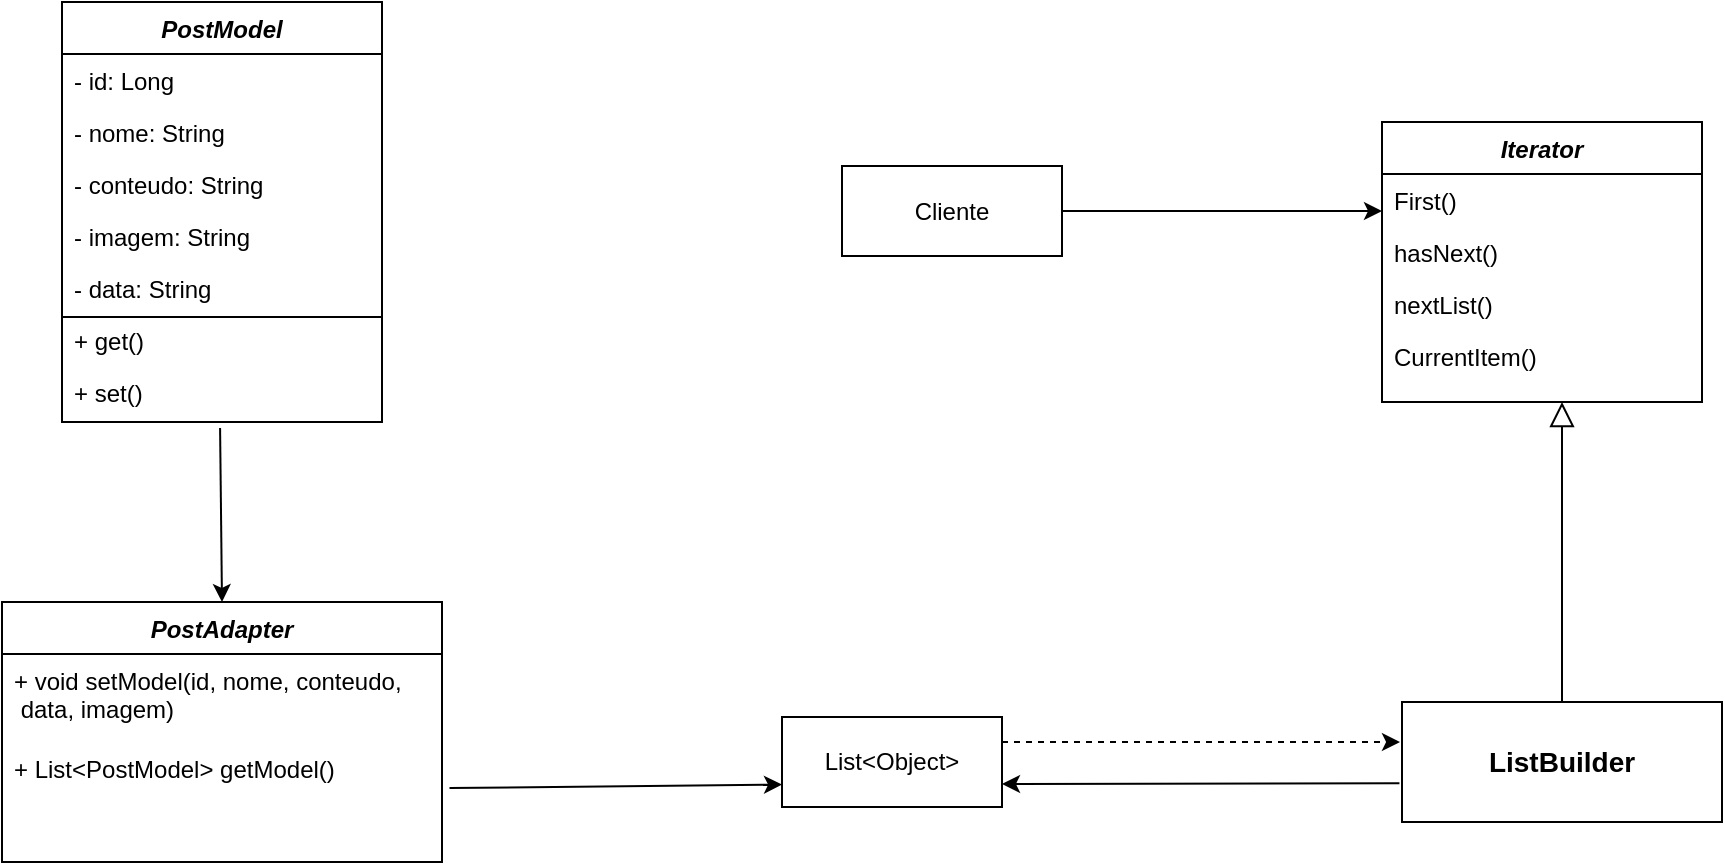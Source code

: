 <mxfile version="13.0.1" type="device"><diagram id="C5RBs43oDa-KdzZeNtuy" name="Page-1"><mxGraphModel dx="868" dy="433" grid="1" gridSize="10" guides="1" tooltips="1" connect="1" arrows="1" fold="1" page="1" pageScale="1" pageWidth="827" pageHeight="1169" math="0" shadow="0"><root><mxCell id="WIyWlLk6GJQsqaUBKTNV-0"/><mxCell id="WIyWlLk6GJQsqaUBKTNV-1" parent="WIyWlLk6GJQsqaUBKTNV-0"/><mxCell id="zkfFHV4jXpPFQw0GAbJ--16" value="" style="endArrow=block;endSize=10;endFill=0;shadow=0;strokeWidth=1;rounded=0;edgeStyle=elbowEdgeStyle;elbow=vertical;exitX=0.5;exitY=0;exitDx=0;exitDy=0;" parent="WIyWlLk6GJQsqaUBKTNV-1" source="ImlQjQSfFSuU5q0s2leo-2" edge="1"><mxGeometry width="160" relative="1" as="geometry"><mxPoint x="960" y="800" as="sourcePoint"/><mxPoint x="950" y="680" as="targetPoint"/></mxGeometry></mxCell><mxCell id="ImlQjQSfFSuU5q0s2leo-0" value="Cliente" style="rounded=0;whiteSpace=wrap;html=1;" vertex="1" parent="WIyWlLk6GJQsqaUBKTNV-1"><mxGeometry x="590" y="562" width="110" height="45" as="geometry"/></mxCell><mxCell id="zkfFHV4jXpPFQw0GAbJ--17" value="Iterator" style="swimlane;fontStyle=3;align=center;verticalAlign=top;childLayout=stackLayout;horizontal=1;startSize=26;horizontalStack=0;resizeParent=1;resizeLast=0;collapsible=1;marginBottom=0;rounded=0;shadow=0;strokeWidth=1;fillColor=none;" parent="WIyWlLk6GJQsqaUBKTNV-1" vertex="1"><mxGeometry x="860" y="540" width="160" height="140" as="geometry"><mxRectangle x="806.72" y="510" width="160" height="26" as="alternateBounds"/></mxGeometry></mxCell><mxCell id="zkfFHV4jXpPFQw0GAbJ--18" value="First()" style="text;align=left;verticalAlign=top;spacingLeft=4;spacingRight=4;overflow=hidden;rotatable=0;points=[[0,0.5],[1,0.5]];portConstraint=eastwest;" parent="zkfFHV4jXpPFQw0GAbJ--17" vertex="1"><mxGeometry y="26" width="160" height="26" as="geometry"/></mxCell><mxCell id="zkfFHV4jXpPFQw0GAbJ--19" value="hasNext()" style="text;align=left;verticalAlign=top;spacingLeft=4;spacingRight=4;overflow=hidden;rotatable=0;points=[[0,0.5],[1,0.5]];portConstraint=eastwest;rounded=0;shadow=0;html=0;" parent="zkfFHV4jXpPFQw0GAbJ--17" vertex="1"><mxGeometry y="52" width="160" height="26" as="geometry"/></mxCell><mxCell id="zkfFHV4jXpPFQw0GAbJ--20" value="nextList()" style="text;align=left;verticalAlign=top;spacingLeft=4;spacingRight=4;overflow=hidden;rotatable=0;points=[[0,0.5],[1,0.5]];portConstraint=eastwest;rounded=0;shadow=0;html=0;" parent="zkfFHV4jXpPFQw0GAbJ--17" vertex="1"><mxGeometry y="78" width="160" height="26" as="geometry"/></mxCell><mxCell id="zkfFHV4jXpPFQw0GAbJ--21" value="CurrentItem()" style="text;align=left;verticalAlign=top;spacingLeft=4;spacingRight=4;overflow=hidden;rotatable=0;points=[[0,0.5],[1,0.5]];portConstraint=eastwest;rounded=0;shadow=0;html=0;" parent="zkfFHV4jXpPFQw0GAbJ--17" vertex="1"><mxGeometry y="104" width="160" height="26" as="geometry"/></mxCell><mxCell id="ImlQjQSfFSuU5q0s2leo-1" value="List&amp;lt;Object&amp;gt;" style="rounded=0;whiteSpace=wrap;html=1;" vertex="1" parent="WIyWlLk6GJQsqaUBKTNV-1"><mxGeometry x="560" y="837.5" width="110" height="45" as="geometry"/></mxCell><mxCell id="ImlQjQSfFSuU5q0s2leo-2" value="&lt;b&gt;&lt;font style=&quot;font-size: 14px&quot;&gt;ListBuilder&lt;/font&gt;&lt;/b&gt;" style="rounded=0;whiteSpace=wrap;html=1;" vertex="1" parent="WIyWlLk6GJQsqaUBKTNV-1"><mxGeometry x="870" y="830" width="160" height="60" as="geometry"/></mxCell><mxCell id="ImlQjQSfFSuU5q0s2leo-3" value="" style="endArrow=classic;html=1;exitX=-0.008;exitY=0.677;exitDx=0;exitDy=0;exitPerimeter=0;" edge="1" parent="WIyWlLk6GJQsqaUBKTNV-1" source="ImlQjQSfFSuU5q0s2leo-2"><mxGeometry width="50" height="50" relative="1" as="geometry"><mxPoint x="650" y="770" as="sourcePoint"/><mxPoint x="670" y="871" as="targetPoint"/></mxGeometry></mxCell><mxCell id="ImlQjQSfFSuU5q0s2leo-4" value="" style="endArrow=classic;html=1;exitX=1;exitY=0.5;exitDx=0;exitDy=0;entryX=0;entryY=0.712;entryDx=0;entryDy=0;entryPerimeter=0;" edge="1" parent="WIyWlLk6GJQsqaUBKTNV-1" source="ImlQjQSfFSuU5q0s2leo-0" target="zkfFHV4jXpPFQw0GAbJ--18"><mxGeometry width="50" height="50" relative="1" as="geometry"><mxPoint x="650" y="770" as="sourcePoint"/><mxPoint x="700" y="720" as="targetPoint"/></mxGeometry></mxCell><mxCell id="ImlQjQSfFSuU5q0s2leo-5" value="" style="endArrow=classic;html=1;dashed=1;" edge="1" parent="WIyWlLk6GJQsqaUBKTNV-1"><mxGeometry width="50" height="50" relative="1" as="geometry"><mxPoint x="670" y="850" as="sourcePoint"/><mxPoint x="869" y="850" as="targetPoint"/></mxGeometry></mxCell><mxCell id="ImlQjQSfFSuU5q0s2leo-19" value="" style="endArrow=none;html=1;entryX=1;entryY=0.75;entryDx=0;entryDy=0;exitX=0;exitY=0.75;exitDx=0;exitDy=0;" edge="1" parent="WIyWlLk6GJQsqaUBKTNV-1" source="ImlQjQSfFSuU5q0s2leo-7" target="ImlQjQSfFSuU5q0s2leo-7"><mxGeometry width="50" height="50" relative="1" as="geometry"><mxPoint x="210" y="720" as="sourcePoint"/><mxPoint x="260" y="670" as="targetPoint"/></mxGeometry></mxCell><mxCell id="ImlQjQSfFSuU5q0s2leo-22" value="" style="endArrow=classic;html=1;entryX=0;entryY=0.75;entryDx=0;entryDy=0;exitX=1.017;exitY=0.885;exitDx=0;exitDy=0;exitPerimeter=0;" edge="1" parent="WIyWlLk6GJQsqaUBKTNV-1" source="ImlQjQSfFSuU5q0s2leo-14" target="ImlQjQSfFSuU5q0s2leo-1"><mxGeometry width="50" height="50" relative="1" as="geometry"><mxPoint x="300" y="810" as="sourcePoint"/><mxPoint x="350" y="760" as="targetPoint"/></mxGeometry></mxCell><mxCell id="ImlQjQSfFSuU5q0s2leo-12" value="PostAdapter" style="swimlane;fontStyle=3;align=center;verticalAlign=top;childLayout=stackLayout;horizontal=1;startSize=26;horizontalStack=0;resizeParent=1;resizeLast=0;collapsible=1;marginBottom=0;rounded=0;shadow=0;strokeWidth=1;fillColor=none;" vertex="1" parent="WIyWlLk6GJQsqaUBKTNV-1"><mxGeometry x="170" y="780" width="220" height="130" as="geometry"><mxRectangle x="806.72" y="510" width="160" height="26" as="alternateBounds"/></mxGeometry></mxCell><mxCell id="ImlQjQSfFSuU5q0s2leo-13" value="+ void setModel(id, nome, conteudo,&#10; data, imagem)" style="text;align=left;verticalAlign=top;spacingLeft=4;spacingRight=4;overflow=hidden;rotatable=0;points=[[0,0.5],[1,0.5]];portConstraint=eastwest;" vertex="1" parent="ImlQjQSfFSuU5q0s2leo-12"><mxGeometry y="26" width="220" height="44" as="geometry"/></mxCell><mxCell id="ImlQjQSfFSuU5q0s2leo-14" value="+ List&lt;PostModel&gt; getModel()" style="text;align=left;verticalAlign=top;spacingLeft=4;spacingRight=4;overflow=hidden;rotatable=0;points=[[0,0.5],[1,0.5]];portConstraint=eastwest;rounded=0;shadow=0;html=0;" vertex="1" parent="ImlQjQSfFSuU5q0s2leo-12"><mxGeometry y="70" width="220" height="26" as="geometry"/></mxCell><mxCell id="ImlQjQSfFSuU5q0s2leo-23" value="" style="endArrow=classic;html=1;exitX=0.494;exitY=1.192;exitDx=0;exitDy=0;exitPerimeter=0;entryX=0.5;entryY=0;entryDx=0;entryDy=0;" edge="1" parent="WIyWlLk6GJQsqaUBKTNV-1" source="ImlQjQSfFSuU5q0s2leo-20" target="ImlQjQSfFSuU5q0s2leo-12"><mxGeometry width="50" height="50" relative="1" as="geometry"><mxPoint x="403.74" y="883.01" as="sourcePoint"/><mxPoint x="267" y="770" as="targetPoint"/></mxGeometry></mxCell><mxCell id="ImlQjQSfFSuU5q0s2leo-7" value="PostModel" style="swimlane;fontStyle=3;align=center;verticalAlign=top;childLayout=stackLayout;horizontal=1;startSize=26;horizontalStack=0;resizeParent=1;resizeLast=0;collapsible=1;marginBottom=0;rounded=0;shadow=0;strokeWidth=1;fillColor=none;" vertex="1" parent="WIyWlLk6GJQsqaUBKTNV-1"><mxGeometry x="200" y="480" width="160" height="210" as="geometry"><mxRectangle x="806.72" y="510" width="160" height="26" as="alternateBounds"/></mxGeometry></mxCell><mxCell id="ImlQjQSfFSuU5q0s2leo-8" value="- id: Long" style="text;align=left;verticalAlign=top;spacingLeft=4;spacingRight=4;overflow=hidden;rotatable=0;points=[[0,0.5],[1,0.5]];portConstraint=eastwest;" vertex="1" parent="ImlQjQSfFSuU5q0s2leo-7"><mxGeometry y="26" width="160" height="26" as="geometry"/></mxCell><mxCell id="ImlQjQSfFSuU5q0s2leo-9" value="- nome: String" style="text;align=left;verticalAlign=top;spacingLeft=4;spacingRight=4;overflow=hidden;rotatable=0;points=[[0,0.5],[1,0.5]];portConstraint=eastwest;rounded=0;shadow=0;html=0;" vertex="1" parent="ImlQjQSfFSuU5q0s2leo-7"><mxGeometry y="52" width="160" height="26" as="geometry"/></mxCell><mxCell id="ImlQjQSfFSuU5q0s2leo-10" value="- conteudo: String" style="text;align=left;verticalAlign=top;spacingLeft=4;spacingRight=4;overflow=hidden;rotatable=0;points=[[0,0.5],[1,0.5]];portConstraint=eastwest;rounded=0;shadow=0;html=0;" vertex="1" parent="ImlQjQSfFSuU5q0s2leo-7"><mxGeometry y="78" width="160" height="26" as="geometry"/></mxCell><mxCell id="ImlQjQSfFSuU5q0s2leo-11" value="- imagem: String" style="text;align=left;verticalAlign=top;spacingLeft=4;spacingRight=4;overflow=hidden;rotatable=0;points=[[0,0.5],[1,0.5]];portConstraint=eastwest;rounded=0;shadow=0;html=0;" vertex="1" parent="ImlQjQSfFSuU5q0s2leo-7"><mxGeometry y="104" width="160" height="26" as="geometry"/></mxCell><mxCell id="ImlQjQSfFSuU5q0s2leo-18" value="- data: String" style="text;align=left;verticalAlign=top;spacingLeft=4;spacingRight=4;overflow=hidden;rotatable=0;points=[[0,0.5],[1,0.5]];portConstraint=eastwest;rounded=0;shadow=0;html=0;" vertex="1" parent="ImlQjQSfFSuU5q0s2leo-7"><mxGeometry y="130" width="160" height="26" as="geometry"/></mxCell><mxCell id="ImlQjQSfFSuU5q0s2leo-21" value="+ get()" style="text;align=left;verticalAlign=top;spacingLeft=4;spacingRight=4;overflow=hidden;rotatable=0;points=[[0,0.5],[1,0.5]];portConstraint=eastwest;rounded=0;shadow=0;html=0;" vertex="1" parent="ImlQjQSfFSuU5q0s2leo-7"><mxGeometry y="156" width="160" height="26" as="geometry"/></mxCell><mxCell id="ImlQjQSfFSuU5q0s2leo-20" value="+ set()" style="text;align=left;verticalAlign=top;spacingLeft=4;spacingRight=4;overflow=hidden;rotatable=0;points=[[0,0.5],[1,0.5]];portConstraint=eastwest;rounded=0;shadow=0;html=0;" vertex="1" parent="ImlQjQSfFSuU5q0s2leo-7"><mxGeometry y="182" width="160" height="26" as="geometry"/></mxCell></root></mxGraphModel></diagram></mxfile>